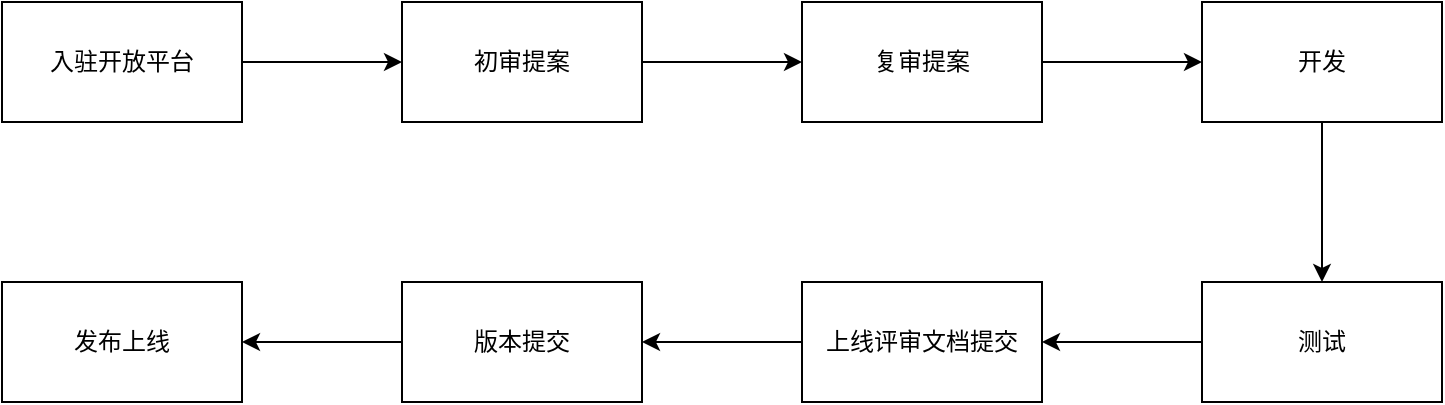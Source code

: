<mxfile version="22.1.5" type="github" pages="2">
  <diagram name="中文" id="oIWaoRSfvmgnu0RulYwi">
    <mxGraphModel dx="1434" dy="736" grid="1" gridSize="10" guides="1" tooltips="1" connect="1" arrows="1" fold="1" page="1" pageScale="1" pageWidth="827" pageHeight="1169" math="0" shadow="0">
      <root>
        <mxCell id="0" />
        <mxCell id="1" parent="0" />
        <mxCell id="9AcfBsYgp4uCMjJcXBxp-16" value="" style="edgeStyle=orthogonalEdgeStyle;rounded=0;orthogonalLoop=1;jettySize=auto;html=1;" edge="1" parent="1" source="9AcfBsYgp4uCMjJcXBxp-17" target="9AcfBsYgp4uCMjJcXBxp-19">
          <mxGeometry relative="1" as="geometry" />
        </mxCell>
        <mxCell id="9AcfBsYgp4uCMjJcXBxp-17" value="入驻开放平台" style="rounded=0;whiteSpace=wrap;html=1;" vertex="1" parent="1">
          <mxGeometry x="70" y="140" width="120" height="60" as="geometry" />
        </mxCell>
        <mxCell id="9AcfBsYgp4uCMjJcXBxp-18" value="" style="edgeStyle=orthogonalEdgeStyle;rounded=0;orthogonalLoop=1;jettySize=auto;html=1;" edge="1" parent="1" source="9AcfBsYgp4uCMjJcXBxp-19" target="9AcfBsYgp4uCMjJcXBxp-21">
          <mxGeometry relative="1" as="geometry" />
        </mxCell>
        <mxCell id="9AcfBsYgp4uCMjJcXBxp-19" value="初审提案" style="rounded=0;whiteSpace=wrap;html=1;" vertex="1" parent="1">
          <mxGeometry x="270" y="140" width="120" height="60" as="geometry" />
        </mxCell>
        <mxCell id="9AcfBsYgp4uCMjJcXBxp-20" value="" style="edgeStyle=orthogonalEdgeStyle;rounded=0;orthogonalLoop=1;jettySize=auto;html=1;" edge="1" parent="1" source="9AcfBsYgp4uCMjJcXBxp-21" target="9AcfBsYgp4uCMjJcXBxp-23">
          <mxGeometry relative="1" as="geometry" />
        </mxCell>
        <mxCell id="9AcfBsYgp4uCMjJcXBxp-21" value="复审提案" style="rounded=0;whiteSpace=wrap;html=1;" vertex="1" parent="1">
          <mxGeometry x="470" y="140" width="120" height="60" as="geometry" />
        </mxCell>
        <mxCell id="9AcfBsYgp4uCMjJcXBxp-22" value="" style="edgeStyle=orthogonalEdgeStyle;rounded=0;orthogonalLoop=1;jettySize=auto;html=1;" edge="1" parent="1" source="9AcfBsYgp4uCMjJcXBxp-23" target="9AcfBsYgp4uCMjJcXBxp-25">
          <mxGeometry relative="1" as="geometry" />
        </mxCell>
        <mxCell id="9AcfBsYgp4uCMjJcXBxp-23" value="开发" style="rounded=0;whiteSpace=wrap;html=1;" vertex="1" parent="1">
          <mxGeometry x="670" y="140" width="120" height="60" as="geometry" />
        </mxCell>
        <mxCell id="9AcfBsYgp4uCMjJcXBxp-24" value="" style="edgeStyle=orthogonalEdgeStyle;rounded=0;orthogonalLoop=1;jettySize=auto;html=1;" edge="1" parent="1" source="9AcfBsYgp4uCMjJcXBxp-25" target="9AcfBsYgp4uCMjJcXBxp-27">
          <mxGeometry relative="1" as="geometry" />
        </mxCell>
        <mxCell id="9AcfBsYgp4uCMjJcXBxp-25" value="测试" style="rounded=0;whiteSpace=wrap;html=1;" vertex="1" parent="1">
          <mxGeometry x="670" y="280" width="120" height="60" as="geometry" />
        </mxCell>
        <mxCell id="9AcfBsYgp4uCMjJcXBxp-26" value="" style="edgeStyle=orthogonalEdgeStyle;rounded=0;orthogonalLoop=1;jettySize=auto;html=1;" edge="1" parent="1" source="9AcfBsYgp4uCMjJcXBxp-27" target="9AcfBsYgp4uCMjJcXBxp-29">
          <mxGeometry relative="1" as="geometry" />
        </mxCell>
        <mxCell id="9AcfBsYgp4uCMjJcXBxp-27" value="上线评审文档提交" style="rounded=0;whiteSpace=wrap;html=1;" vertex="1" parent="1">
          <mxGeometry x="470" y="280" width="120" height="60" as="geometry" />
        </mxCell>
        <mxCell id="9AcfBsYgp4uCMjJcXBxp-28" value="" style="edgeStyle=orthogonalEdgeStyle;rounded=0;orthogonalLoop=1;jettySize=auto;html=1;" edge="1" parent="1" source="9AcfBsYgp4uCMjJcXBxp-29" target="9AcfBsYgp4uCMjJcXBxp-30">
          <mxGeometry relative="1" as="geometry" />
        </mxCell>
        <mxCell id="9AcfBsYgp4uCMjJcXBxp-29" value="版本提交" style="rounded=0;whiteSpace=wrap;html=1;" vertex="1" parent="1">
          <mxGeometry x="270" y="280" width="120" height="60" as="geometry" />
        </mxCell>
        <mxCell id="9AcfBsYgp4uCMjJcXBxp-30" value="发布上线" style="rounded=0;whiteSpace=wrap;html=1;" vertex="1" parent="1">
          <mxGeometry x="70" y="280" width="120" height="60" as="geometry" />
        </mxCell>
      </root>
    </mxGraphModel>
  </diagram>
  <diagram id="fi1F4zah2-g3AzU3EGE6" name="英文">
    <mxGraphModel dx="1434" dy="736" grid="1" gridSize="10" guides="1" tooltips="1" connect="1" arrows="1" fold="1" page="1" pageScale="1" pageWidth="827" pageHeight="1169" math="0" shadow="0">
      <root>
        <mxCell id="0" />
        <mxCell id="1" parent="0" />
        <mxCell id="XtsnaM164l7epbg4YXGA-1" value="" style="edgeStyle=orthogonalEdgeStyle;rounded=0;orthogonalLoop=1;jettySize=auto;html=1;" edge="1" parent="1" source="XtsnaM164l7epbg4YXGA-2" target="XtsnaM164l7epbg4YXGA-4">
          <mxGeometry relative="1" as="geometry" />
        </mxCell>
        <mxCell id="XtsnaM164l7epbg4YXGA-2" value="入驻开放平台" style="rounded=0;whiteSpace=wrap;html=1;" vertex="1" parent="1">
          <mxGeometry x="60" y="130" width="120" height="60" as="geometry" />
        </mxCell>
        <mxCell id="XtsnaM164l7epbg4YXGA-3" value="" style="edgeStyle=orthogonalEdgeStyle;rounded=0;orthogonalLoop=1;jettySize=auto;html=1;" edge="1" parent="1" source="XtsnaM164l7epbg4YXGA-4" target="XtsnaM164l7epbg4YXGA-6">
          <mxGeometry relative="1" as="geometry" />
        </mxCell>
        <mxCell id="XtsnaM164l7epbg4YXGA-4" value="初审提案" style="rounded=0;whiteSpace=wrap;html=1;" vertex="1" parent="1">
          <mxGeometry x="260" y="130" width="120" height="60" as="geometry" />
        </mxCell>
        <mxCell id="XtsnaM164l7epbg4YXGA-5" value="" style="edgeStyle=orthogonalEdgeStyle;rounded=0;orthogonalLoop=1;jettySize=auto;html=1;" edge="1" parent="1" source="XtsnaM164l7epbg4YXGA-6" target="XtsnaM164l7epbg4YXGA-8">
          <mxGeometry relative="1" as="geometry" />
        </mxCell>
        <mxCell id="XtsnaM164l7epbg4YXGA-6" value="复审提案" style="rounded=0;whiteSpace=wrap;html=1;" vertex="1" parent="1">
          <mxGeometry x="460" y="130" width="120" height="60" as="geometry" />
        </mxCell>
        <mxCell id="XtsnaM164l7epbg4YXGA-7" value="" style="edgeStyle=orthogonalEdgeStyle;rounded=0;orthogonalLoop=1;jettySize=auto;html=1;" edge="1" parent="1" source="XtsnaM164l7epbg4YXGA-8" target="XtsnaM164l7epbg4YXGA-10">
          <mxGeometry relative="1" as="geometry" />
        </mxCell>
        <mxCell id="XtsnaM164l7epbg4YXGA-8" value="开发" style="rounded=0;whiteSpace=wrap;html=1;" vertex="1" parent="1">
          <mxGeometry x="660" y="130" width="120" height="60" as="geometry" />
        </mxCell>
        <mxCell id="XtsnaM164l7epbg4YXGA-9" value="" style="edgeStyle=orthogonalEdgeStyle;rounded=0;orthogonalLoop=1;jettySize=auto;html=1;" edge="1" parent="1" source="XtsnaM164l7epbg4YXGA-10" target="XtsnaM164l7epbg4YXGA-12">
          <mxGeometry relative="1" as="geometry" />
        </mxCell>
        <mxCell id="XtsnaM164l7epbg4YXGA-10" value="测试" style="rounded=0;whiteSpace=wrap;html=1;" vertex="1" parent="1">
          <mxGeometry x="660" y="270" width="120" height="60" as="geometry" />
        </mxCell>
        <mxCell id="XtsnaM164l7epbg4YXGA-11" value="" style="edgeStyle=orthogonalEdgeStyle;rounded=0;orthogonalLoop=1;jettySize=auto;html=1;" edge="1" parent="1" source="XtsnaM164l7epbg4YXGA-12" target="XtsnaM164l7epbg4YXGA-13">
          <mxGeometry relative="1" as="geometry" />
        </mxCell>
        <mxCell id="XtsnaM164l7epbg4YXGA-12" value="上线评审文档提交" style="rounded=0;whiteSpace=wrap;html=1;" vertex="1" parent="1">
          <mxGeometry x="460" y="270" width="120" height="60" as="geometry" />
        </mxCell>
        <mxCell id="XtsnaM164l7epbg4YXGA-15" value="" style="edgeStyle=orthogonalEdgeStyle;rounded=0;orthogonalLoop=1;jettySize=auto;html=1;" edge="1" parent="1" source="XtsnaM164l7epbg4YXGA-13" target="XtsnaM164l7epbg4YXGA-14">
          <mxGeometry relative="1" as="geometry" />
        </mxCell>
        <mxCell id="XtsnaM164l7epbg4YXGA-13" value="版本提交" style="rounded=0;whiteSpace=wrap;html=1;" vertex="1" parent="1">
          <mxGeometry x="260" y="270" width="120" height="60" as="geometry" />
        </mxCell>
        <mxCell id="XtsnaM164l7epbg4YXGA-14" value="发布上线" style="rounded=0;whiteSpace=wrap;html=1;" vertex="1" parent="1">
          <mxGeometry x="60" y="270" width="120" height="60" as="geometry" />
        </mxCell>
      </root>
    </mxGraphModel>
  </diagram>
</mxfile>

